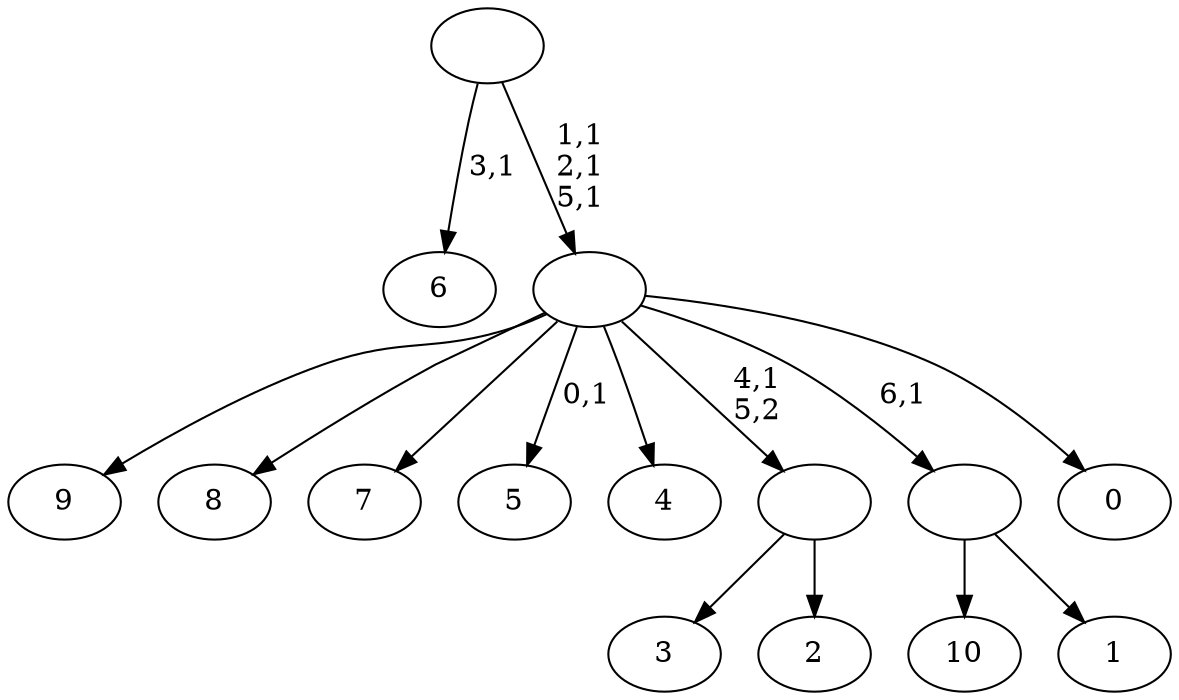 digraph T {
	18 [label="10"]
	17 [label="9"]
	16 [label="8"]
	15 [label="7"]
	14 [label="6"]
	12 [label="5"]
	10 [label="4"]
	9 [label="3"]
	8 [label="2"]
	7 [label=""]
	6 [label="1"]
	5 [label=""]
	4 [label="0"]
	3 [label=""]
	0 [label=""]
	7 -> 9 [label=""]
	7 -> 8 [label=""]
	5 -> 18 [label=""]
	5 -> 6 [label=""]
	3 -> 12 [label="0,1"]
	3 -> 17 [label=""]
	3 -> 16 [label=""]
	3 -> 15 [label=""]
	3 -> 10 [label=""]
	3 -> 7 [label="4,1\n5,2"]
	3 -> 5 [label="6,1"]
	3 -> 4 [label=""]
	0 -> 3 [label="1,1\n2,1\n5,1"]
	0 -> 14 [label="3,1"]
}

